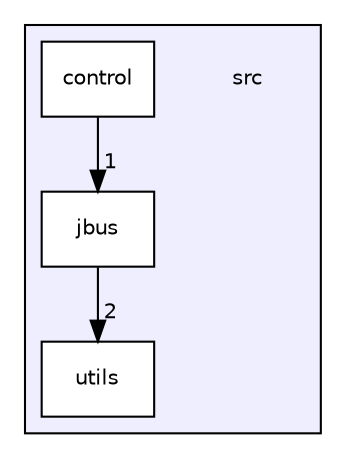 digraph "/home/aboudy/Documents/truck-code/src" {
  compound=true
  node [ fontsize="10", fontname="Helvetica"];
  edge [ labelfontsize="10", labelfontname="Helvetica"];
  subgraph clusterdir_68267d1309a1af8e8297ef4c3efbcdba {
    graph [ bgcolor="#eeeeff", pencolor="black", label="" URL="dir_68267d1309a1af8e8297ef4c3efbcdba.html"];
    dir_68267d1309a1af8e8297ef4c3efbcdba [shape=plaintext label="src"];
    dir_b81b067251166617f9d0a8c0cfc3a4a9 [shape=box label="control" color="black" fillcolor="white" style="filled" URL="dir_b81b067251166617f9d0a8c0cfc3a4a9.html"];
    dir_26f744e4b816d919816da40ab702982a [shape=box label="jbus" color="black" fillcolor="white" style="filled" URL="dir_26f744e4b816d919816da40ab702982a.html"];
    dir_313caf1132e152dd9b58bea13a4052ca [shape=box label="utils" color="black" fillcolor="white" style="filled" URL="dir_313caf1132e152dd9b58bea13a4052ca.html"];
  }
  dir_26f744e4b816d919816da40ab702982a->dir_313caf1132e152dd9b58bea13a4052ca [headlabel="2", labeldistance=1.5 headhref="dir_000002_000003.html"];
  dir_b81b067251166617f9d0a8c0cfc3a4a9->dir_26f744e4b816d919816da40ab702982a [headlabel="1", labeldistance=1.5 headhref="dir_000001_000002.html"];
}
